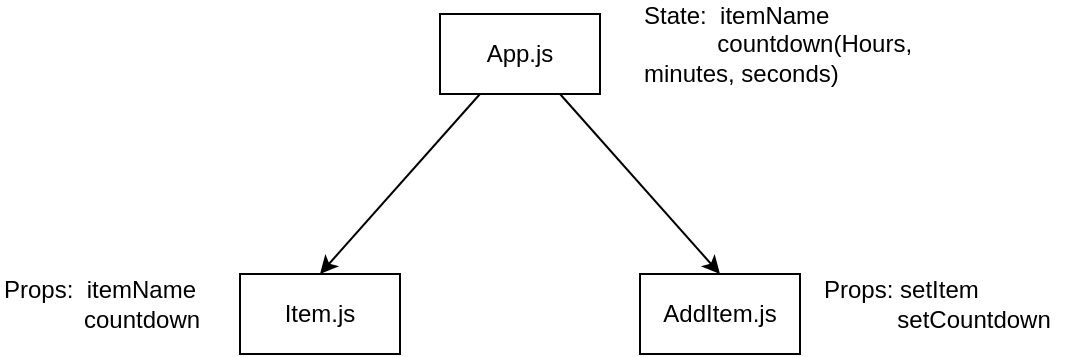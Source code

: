<mxfile>
    <diagram id="omq8G8xOQLt8XkFSWIIq" name="Page-1">
        <mxGraphModel dx="398" dy="286" grid="1" gridSize="10" guides="1" tooltips="1" connect="1" arrows="1" fold="1" page="1" pageScale="1" pageWidth="827" pageHeight="1169" math="0" shadow="0">
            <root>
                <mxCell id="0"/>
                <mxCell id="1" parent="0"/>
                <mxCell id="5" style="edgeStyle=none;html=1;exitX=0.75;exitY=1;exitDx=0;exitDy=0;entryX=0.5;entryY=0;entryDx=0;entryDy=0;" parent="1" source="2" target="3" edge="1">
                    <mxGeometry relative="1" as="geometry"/>
                </mxCell>
                <mxCell id="6" style="edgeStyle=none;html=1;exitX=0.25;exitY=1;exitDx=0;exitDy=0;entryX=0.5;entryY=0;entryDx=0;entryDy=0;" parent="1" source="2" target="4" edge="1">
                    <mxGeometry relative="1" as="geometry"/>
                </mxCell>
                <mxCell id="2" value="App.js&lt;br&gt;" style="rounded=0;whiteSpace=wrap;html=1;" parent="1" vertex="1">
                    <mxGeometry x="240" y="40" width="80" height="40" as="geometry"/>
                </mxCell>
                <mxCell id="3" value="AddItem.js" style="rounded=0;whiteSpace=wrap;html=1;" parent="1" vertex="1">
                    <mxGeometry x="340" y="170" width="80" height="40" as="geometry"/>
                </mxCell>
                <mxCell id="4" value="Item.js" style="rounded=0;whiteSpace=wrap;html=1;" parent="1" vertex="1">
                    <mxGeometry x="140" y="170" width="80" height="40" as="geometry"/>
                </mxCell>
                <mxCell id="7" value="State:&amp;nbsp; itemName&lt;br&gt;&lt;span style=&quot;white-space: pre;&quot;&gt;&#9;&lt;/span&gt;&amp;nbsp; &amp;nbsp;countdown(Hours, minutes, seconds)&amp;nbsp;" style="text;html=1;strokeColor=none;fillColor=none;align=left;verticalAlign=middle;whiteSpace=wrap;rounded=0;" parent="1" vertex="1">
                    <mxGeometry x="340" y="40" width="150" height="30" as="geometry"/>
                </mxCell>
                <mxCell id="8" value="Props: setItem&lt;br&gt;&lt;span style=&quot;white-space: pre;&quot;&gt;&#9;&lt;/span&gt;&amp;nbsp; &amp;nbsp;setCountdown" style="text;html=1;strokeColor=none;fillColor=none;align=left;verticalAlign=middle;whiteSpace=wrap;rounded=0;" parent="1" vertex="1">
                    <mxGeometry x="430" y="170" width="130" height="30" as="geometry"/>
                </mxCell>
                <mxCell id="9" value="Props:&amp;nbsp; itemName&lt;br&gt;&lt;span style=&quot;white-space: pre;&quot;&gt;&#9;&lt;/span&gt;&amp;nbsp; &amp;nbsp; countdown" style="text;html=1;strokeColor=none;fillColor=none;align=left;verticalAlign=middle;whiteSpace=wrap;rounded=0;" parent="1" vertex="1">
                    <mxGeometry x="20" y="170" width="110" height="30" as="geometry"/>
                </mxCell>
            </root>
        </mxGraphModel>
    </diagram>
</mxfile>